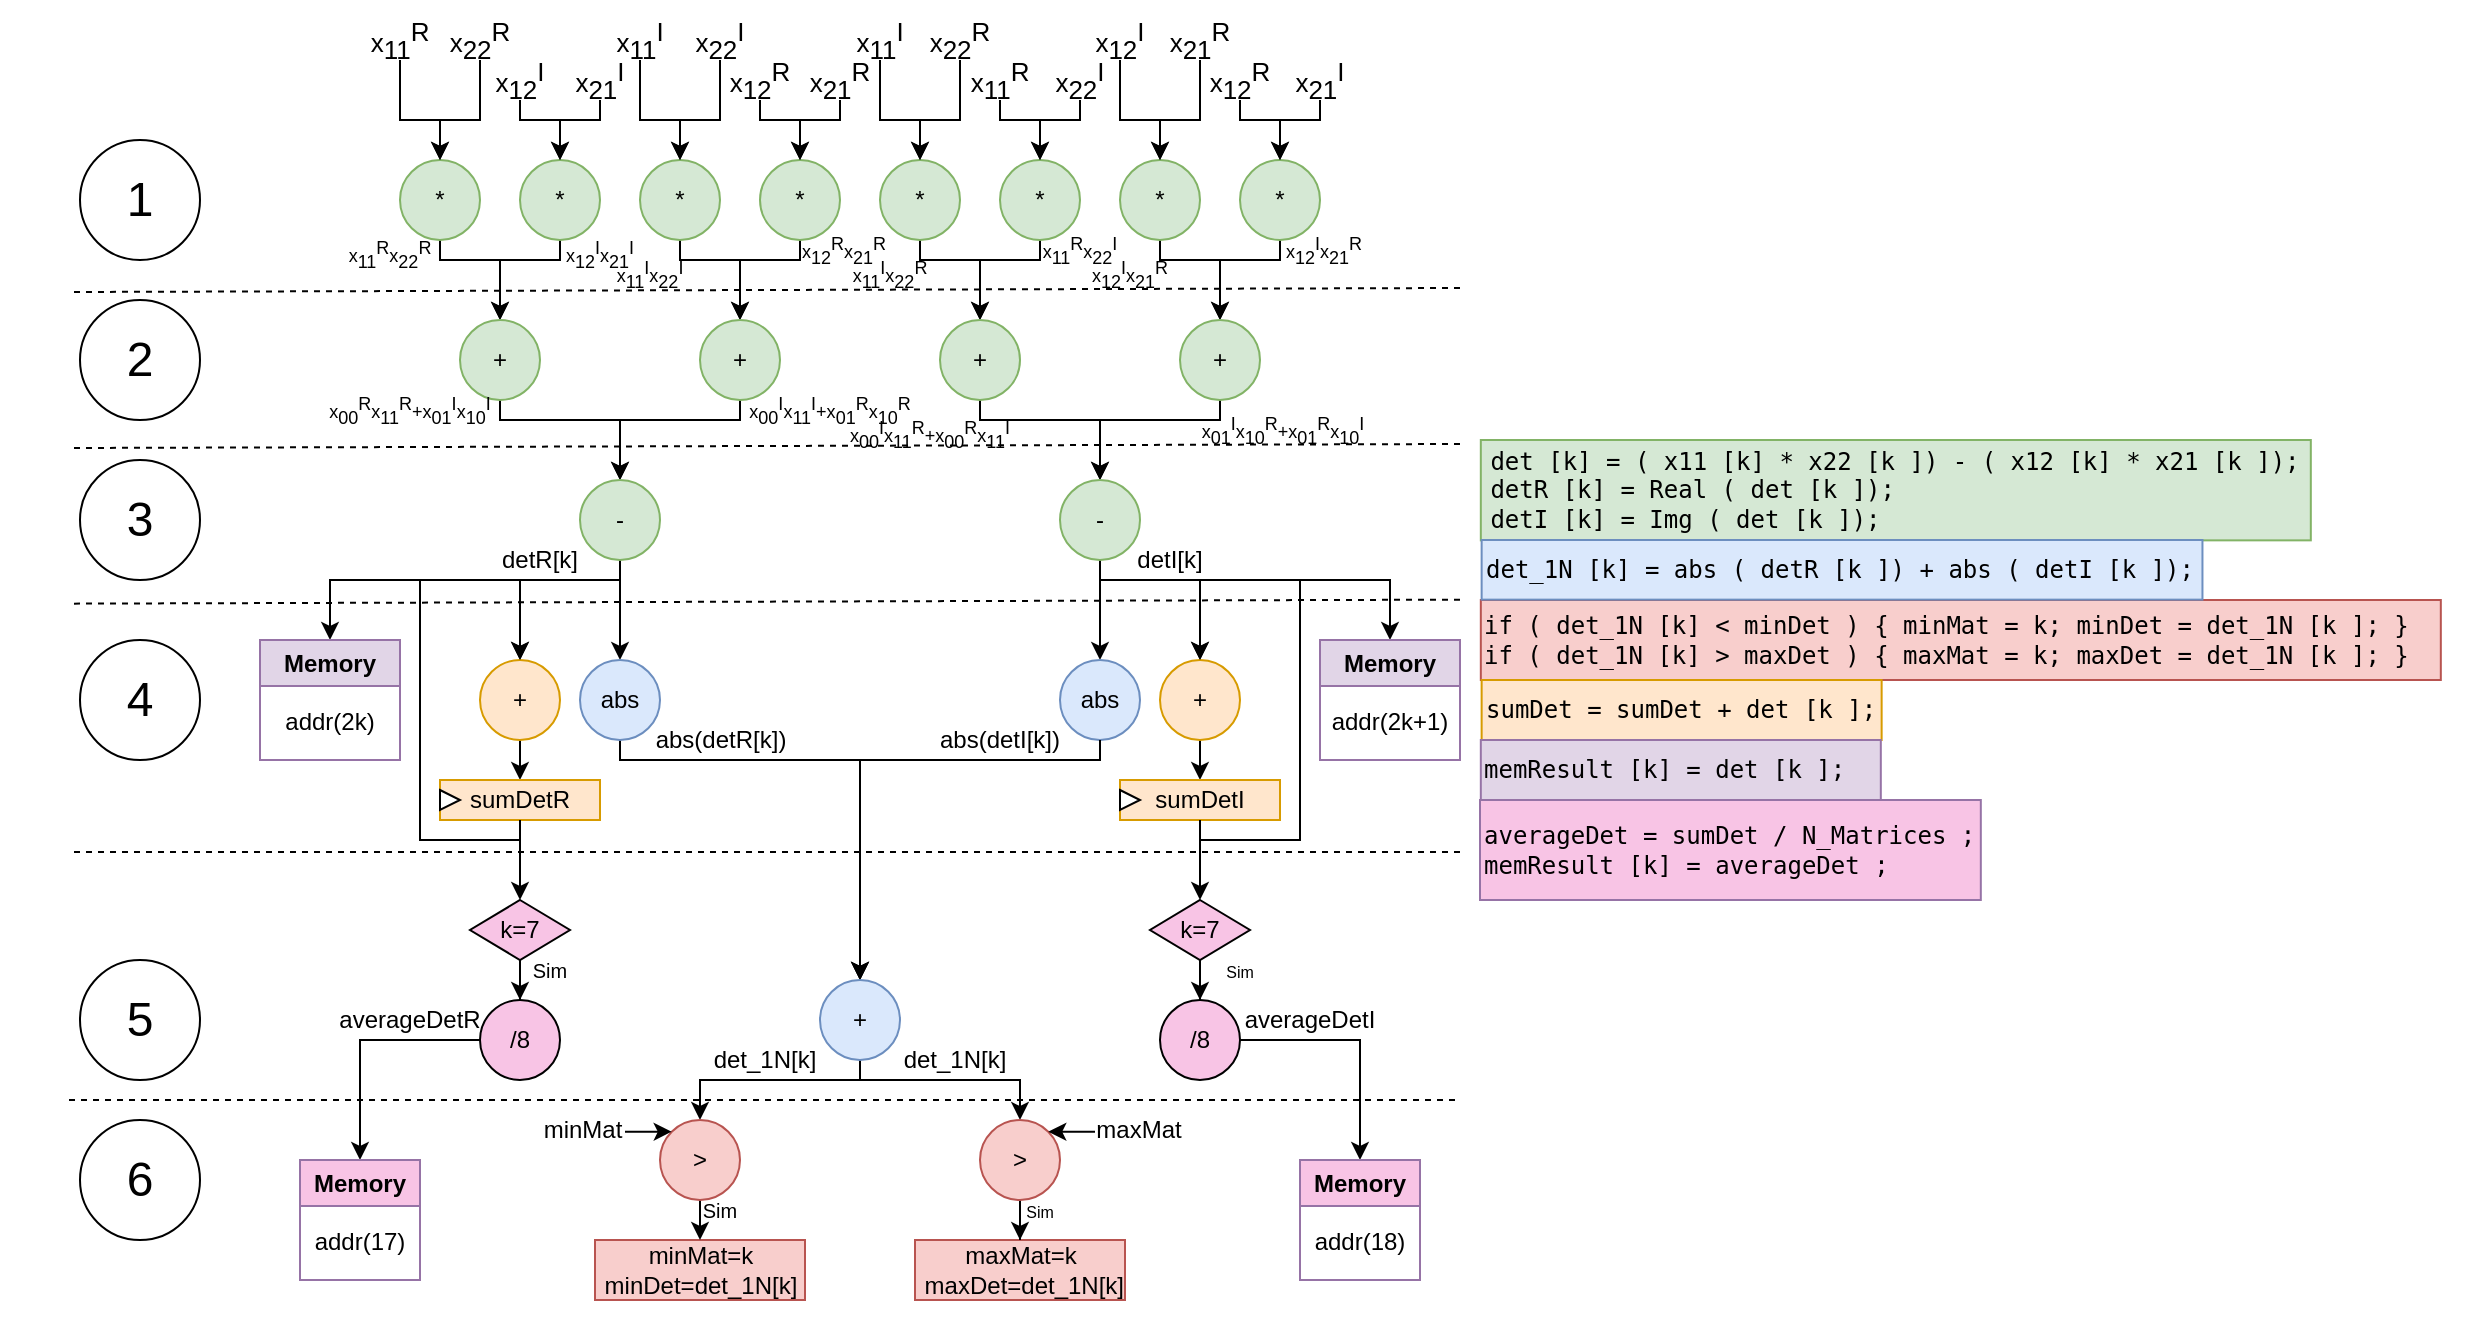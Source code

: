 <mxfile version="24.8.3">
  <diagram name="Page-1" id="7IZlaRfim9HSo66foFJ8">
    <mxGraphModel dx="1444" dy="938" grid="1" gridSize="10" guides="1" tooltips="1" connect="1" arrows="1" fold="1" page="1" pageScale="1" pageWidth="850" pageHeight="1100" math="0" shadow="0">
      <root>
        <mxCell id="0" />
        <mxCell id="1" parent="0" />
        <mxCell id="JW4oE-1Apvb3TJ9VZaja-40" value="" style="rounded=0;whiteSpace=wrap;html=1;strokeColor=none;" vertex="1" parent="1">
          <mxGeometry x="40" y="280" width="1240" height="670" as="geometry" />
        </mxCell>
        <mxCell id="OnwZRqGxgUayh9ZLNMnh-43" style="edgeStyle=orthogonalEdgeStyle;rounded=0;orthogonalLoop=1;jettySize=auto;html=1;entryX=0.5;entryY=0;entryDx=0;entryDy=0;" parent="1" source="OnwZRqGxgUayh9ZLNMnh-23" target="OnwZRqGxgUayh9ZLNMnh-31" edge="1">
          <mxGeometry relative="1" as="geometry">
            <Array as="points">
              <mxPoint x="260" y="410" />
              <mxPoint x="290" y="410" />
            </Array>
          </mxGeometry>
        </mxCell>
        <mxCell id="OnwZRqGxgUayh9ZLNMnh-23" value="*" style="ellipse;whiteSpace=wrap;html=1;aspect=fixed;fillColor=#d5e8d4;strokeColor=#82b366;" parent="1" vertex="1">
          <mxGeometry x="240" y="360" width="40" height="40" as="geometry" />
        </mxCell>
        <mxCell id="OnwZRqGxgUayh9ZLNMnh-45" style="edgeStyle=orthogonalEdgeStyle;rounded=0;orthogonalLoop=1;jettySize=auto;html=1;entryX=0.5;entryY=0;entryDx=0;entryDy=0;" parent="1" target="OnwZRqGxgUayh9ZLNMnh-32" edge="1">
          <mxGeometry relative="1" as="geometry">
            <mxPoint x="380" y="400" as="sourcePoint" />
            <Array as="points">
              <mxPoint x="380" y="410" />
              <mxPoint x="410" y="410" />
            </Array>
          </mxGeometry>
        </mxCell>
        <mxCell id="OnwZRqGxgUayh9ZLNMnh-48" style="edgeStyle=orthogonalEdgeStyle;rounded=0;orthogonalLoop=1;jettySize=auto;html=1;entryX=0.5;entryY=0;entryDx=0;entryDy=0;" parent="1" target="OnwZRqGxgUayh9ZLNMnh-33" edge="1">
          <mxGeometry relative="1" as="geometry">
            <mxPoint x="500" y="400" as="sourcePoint" />
            <Array as="points">
              <mxPoint x="500" y="410" />
              <mxPoint x="530" y="410" />
            </Array>
          </mxGeometry>
        </mxCell>
        <mxCell id="OnwZRqGxgUayh9ZLNMnh-50" style="edgeStyle=orthogonalEdgeStyle;rounded=0;orthogonalLoop=1;jettySize=auto;html=1;entryX=0.5;entryY=0;entryDx=0;entryDy=0;" parent="1" target="OnwZRqGxgUayh9ZLNMnh-34" edge="1">
          <mxGeometry relative="1" as="geometry">
            <mxPoint x="620" y="400" as="sourcePoint" />
            <Array as="points">
              <mxPoint x="620" y="410" />
              <mxPoint x="650" y="410" />
            </Array>
          </mxGeometry>
        </mxCell>
        <mxCell id="OnwZRqGxgUayh9ZLNMnh-44" style="edgeStyle=orthogonalEdgeStyle;rounded=0;orthogonalLoop=1;jettySize=auto;html=1;entryX=0.5;entryY=0;entryDx=0;entryDy=0;" parent="1" target="OnwZRqGxgUayh9ZLNMnh-31" edge="1">
          <mxGeometry relative="1" as="geometry">
            <mxPoint x="320" y="400" as="sourcePoint" />
            <Array as="points">
              <mxPoint x="320" y="410" />
              <mxPoint x="290" y="410" />
            </Array>
          </mxGeometry>
        </mxCell>
        <mxCell id="OnwZRqGxgUayh9ZLNMnh-47" style="edgeStyle=orthogonalEdgeStyle;rounded=0;orthogonalLoop=1;jettySize=auto;html=1;entryX=0.5;entryY=0;entryDx=0;entryDy=0;" parent="1" target="OnwZRqGxgUayh9ZLNMnh-32" edge="1">
          <mxGeometry relative="1" as="geometry">
            <mxPoint x="440" y="400" as="sourcePoint" />
            <Array as="points">
              <mxPoint x="440" y="410" />
              <mxPoint x="410" y="410" />
            </Array>
          </mxGeometry>
        </mxCell>
        <mxCell id="OnwZRqGxgUayh9ZLNMnh-49" style="edgeStyle=orthogonalEdgeStyle;rounded=0;orthogonalLoop=1;jettySize=auto;html=1;" parent="1" edge="1">
          <mxGeometry relative="1" as="geometry">
            <mxPoint x="530" y="440" as="targetPoint" />
            <mxPoint x="560" y="400" as="sourcePoint" />
            <Array as="points">
              <mxPoint x="560" y="410" />
              <mxPoint x="530" y="410" />
            </Array>
          </mxGeometry>
        </mxCell>
        <mxCell id="OnwZRqGxgUayh9ZLNMnh-51" style="edgeStyle=orthogonalEdgeStyle;rounded=0;orthogonalLoop=1;jettySize=auto;html=1;" parent="1" edge="1">
          <mxGeometry relative="1" as="geometry">
            <mxPoint x="650" y="440" as="targetPoint" />
            <mxPoint x="680" y="400" as="sourcePoint" />
            <Array as="points">
              <mxPoint x="680" y="410" />
              <mxPoint x="650" y="410" />
            </Array>
          </mxGeometry>
        </mxCell>
        <mxCell id="OnwZRqGxgUayh9ZLNMnh-53" style="edgeStyle=orthogonalEdgeStyle;rounded=0;orthogonalLoop=1;jettySize=auto;html=1;entryX=0.5;entryY=0;entryDx=0;entryDy=0;" parent="1" source="OnwZRqGxgUayh9ZLNMnh-31" target="OnwZRqGxgUayh9ZLNMnh-40" edge="1">
          <mxGeometry relative="1" as="geometry">
            <Array as="points">
              <mxPoint x="290" y="490" />
              <mxPoint x="350" y="490" />
            </Array>
          </mxGeometry>
        </mxCell>
        <mxCell id="OnwZRqGxgUayh9ZLNMnh-31" value="+" style="ellipse;whiteSpace=wrap;html=1;aspect=fixed;fillColor=#d5e8d4;strokeColor=#82b366;" parent="1" vertex="1">
          <mxGeometry x="270" y="440" width="40" height="40" as="geometry" />
        </mxCell>
        <mxCell id="OnwZRqGxgUayh9ZLNMnh-54" style="edgeStyle=orthogonalEdgeStyle;rounded=0;orthogonalLoop=1;jettySize=auto;html=1;entryX=0.5;entryY=0;entryDx=0;entryDy=0;" parent="1" source="OnwZRqGxgUayh9ZLNMnh-32" target="OnwZRqGxgUayh9ZLNMnh-40" edge="1">
          <mxGeometry relative="1" as="geometry">
            <Array as="points">
              <mxPoint x="410" y="490" />
              <mxPoint x="350" y="490" />
            </Array>
          </mxGeometry>
        </mxCell>
        <mxCell id="OnwZRqGxgUayh9ZLNMnh-32" value="+" style="ellipse;whiteSpace=wrap;html=1;aspect=fixed;fillColor=#d5e8d4;strokeColor=#82b366;" parent="1" vertex="1">
          <mxGeometry x="390" y="440" width="40" height="40" as="geometry" />
        </mxCell>
        <mxCell id="OnwZRqGxgUayh9ZLNMnh-55" style="edgeStyle=orthogonalEdgeStyle;rounded=0;orthogonalLoop=1;jettySize=auto;html=1;entryX=0.5;entryY=0;entryDx=0;entryDy=0;" parent="1" source="OnwZRqGxgUayh9ZLNMnh-33" target="OnwZRqGxgUayh9ZLNMnh-41" edge="1">
          <mxGeometry relative="1" as="geometry">
            <Array as="points">
              <mxPoint x="530" y="490" />
              <mxPoint x="590" y="490" />
            </Array>
          </mxGeometry>
        </mxCell>
        <mxCell id="OnwZRqGxgUayh9ZLNMnh-33" value="+" style="ellipse;whiteSpace=wrap;html=1;aspect=fixed;fillColor=#d5e8d4;strokeColor=#82b366;" parent="1" vertex="1">
          <mxGeometry x="510" y="440" width="40" height="40" as="geometry" />
        </mxCell>
        <mxCell id="OnwZRqGxgUayh9ZLNMnh-56" style="edgeStyle=orthogonalEdgeStyle;rounded=0;orthogonalLoop=1;jettySize=auto;html=1;" parent="1" source="OnwZRqGxgUayh9ZLNMnh-34" edge="1">
          <mxGeometry relative="1" as="geometry">
            <mxPoint x="590" y="520" as="targetPoint" />
            <Array as="points">
              <mxPoint x="650" y="490" />
              <mxPoint x="590" y="490" />
            </Array>
          </mxGeometry>
        </mxCell>
        <mxCell id="OnwZRqGxgUayh9ZLNMnh-34" value="+" style="ellipse;whiteSpace=wrap;html=1;aspect=fixed;fillColor=#d5e8d4;strokeColor=#82b366;" parent="1" vertex="1">
          <mxGeometry x="630" y="440" width="40" height="40" as="geometry" />
        </mxCell>
        <mxCell id="OnwZRqGxgUayh9ZLNMnh-60" style="edgeStyle=orthogonalEdgeStyle;rounded=0;orthogonalLoop=1;jettySize=auto;html=1;" parent="1" source="OnwZRqGxgUayh9ZLNMnh-40" target="OnwZRqGxgUayh9ZLNMnh-58" edge="1">
          <mxGeometry relative="1" as="geometry" />
        </mxCell>
        <mxCell id="OnwZRqGxgUayh9ZLNMnh-96" style="edgeStyle=orthogonalEdgeStyle;rounded=0;orthogonalLoop=1;jettySize=auto;html=1;exitX=0.5;exitY=1;exitDx=0;exitDy=0;" parent="1" source="OnwZRqGxgUayh9ZLNMnh-40" edge="1">
          <mxGeometry relative="1" as="geometry">
            <mxPoint x="300" y="610" as="targetPoint" />
            <Array as="points">
              <mxPoint x="350" y="570" />
              <mxPoint x="300" y="570" />
              <mxPoint x="300" y="600" />
            </Array>
          </mxGeometry>
        </mxCell>
        <mxCell id="OnwZRqGxgUayh9ZLNMnh-134" style="edgeStyle=orthogonalEdgeStyle;rounded=0;orthogonalLoop=1;jettySize=auto;html=1;entryX=0.5;entryY=0;entryDx=0;entryDy=0;" parent="1" source="OnwZRqGxgUayh9ZLNMnh-40" target="OnwZRqGxgUayh9ZLNMnh-131" edge="1">
          <mxGeometry relative="1" as="geometry">
            <Array as="points">
              <mxPoint x="350" y="570" />
              <mxPoint x="205" y="570" />
            </Array>
          </mxGeometry>
        </mxCell>
        <mxCell id="OnwZRqGxgUayh9ZLNMnh-40" value="-" style="ellipse;whiteSpace=wrap;html=1;aspect=fixed;fillColor=#d5e8d4;strokeColor=#82b366;" parent="1" vertex="1">
          <mxGeometry x="330" y="520" width="40" height="40" as="geometry" />
        </mxCell>
        <mxCell id="OnwZRqGxgUayh9ZLNMnh-61" style="edgeStyle=orthogonalEdgeStyle;rounded=0;orthogonalLoop=1;jettySize=auto;html=1;entryX=0.5;entryY=0;entryDx=0;entryDy=0;" parent="1" source="OnwZRqGxgUayh9ZLNMnh-41" target="OnwZRqGxgUayh9ZLNMnh-59" edge="1">
          <mxGeometry relative="1" as="geometry" />
        </mxCell>
        <mxCell id="OnwZRqGxgUayh9ZLNMnh-97" style="edgeStyle=orthogonalEdgeStyle;rounded=0;orthogonalLoop=1;jettySize=auto;html=1;entryX=0.5;entryY=0;entryDx=0;entryDy=0;" parent="1" source="OnwZRqGxgUayh9ZLNMnh-41" target="OnwZRqGxgUayh9ZLNMnh-95" edge="1">
          <mxGeometry relative="1" as="geometry">
            <Array as="points">
              <mxPoint x="590" y="570" />
              <mxPoint x="640" y="570" />
            </Array>
          </mxGeometry>
        </mxCell>
        <mxCell id="OnwZRqGxgUayh9ZLNMnh-133" style="edgeStyle=orthogonalEdgeStyle;rounded=0;orthogonalLoop=1;jettySize=auto;html=1;entryX=0.5;entryY=0;entryDx=0;entryDy=0;" parent="1" source="OnwZRqGxgUayh9ZLNMnh-41" target="OnwZRqGxgUayh9ZLNMnh-129" edge="1">
          <mxGeometry relative="1" as="geometry">
            <mxPoint x="740" y="600" as="targetPoint" />
            <Array as="points">
              <mxPoint x="590" y="570" />
              <mxPoint x="735" y="570" />
            </Array>
          </mxGeometry>
        </mxCell>
        <mxCell id="OnwZRqGxgUayh9ZLNMnh-41" value="-" style="ellipse;whiteSpace=wrap;html=1;aspect=fixed;fillColor=#d5e8d4;strokeColor=#82b366;" parent="1" vertex="1">
          <mxGeometry x="570" y="520" width="40" height="40" as="geometry" />
        </mxCell>
        <mxCell id="OnwZRqGxgUayh9ZLNMnh-67" style="edgeStyle=orthogonalEdgeStyle;rounded=0;orthogonalLoop=1;jettySize=auto;html=1;entryX=0.5;entryY=0;entryDx=0;entryDy=0;" parent="1" source="OnwZRqGxgUayh9ZLNMnh-58" target="OnwZRqGxgUayh9ZLNMnh-63" edge="1">
          <mxGeometry relative="1" as="geometry">
            <Array as="points">
              <mxPoint x="350" y="660" />
              <mxPoint x="470" y="660" />
            </Array>
          </mxGeometry>
        </mxCell>
        <mxCell id="OnwZRqGxgUayh9ZLNMnh-58" value="abs" style="ellipse;whiteSpace=wrap;html=1;aspect=fixed;fillColor=#dae8fc;strokeColor=#6c8ebf;" parent="1" vertex="1">
          <mxGeometry x="330" y="610" width="40" height="40" as="geometry" />
        </mxCell>
        <mxCell id="OnwZRqGxgUayh9ZLNMnh-68" style="edgeStyle=orthogonalEdgeStyle;rounded=0;orthogonalLoop=1;jettySize=auto;html=1;entryX=0.5;entryY=0;entryDx=0;entryDy=0;" parent="1" source="OnwZRqGxgUayh9ZLNMnh-63" target="OnwZRqGxgUayh9ZLNMnh-63" edge="1">
          <mxGeometry relative="1" as="geometry">
            <mxPoint x="480" y="760" as="targetPoint" />
            <Array as="points">
              <mxPoint x="470" y="760" />
              <mxPoint x="470" y="760" />
            </Array>
          </mxGeometry>
        </mxCell>
        <mxCell id="OnwZRqGxgUayh9ZLNMnh-59" value="abs" style="ellipse;whiteSpace=wrap;html=1;aspect=fixed;fillColor=#dae8fc;strokeColor=#6c8ebf;" parent="1" vertex="1">
          <mxGeometry x="570" y="610" width="40" height="40" as="geometry" />
        </mxCell>
        <mxCell id="OnwZRqGxgUayh9ZLNMnh-70" value="" style="edgeStyle=orthogonalEdgeStyle;rounded=0;orthogonalLoop=1;jettySize=auto;html=1;" parent="1" source="OnwZRqGxgUayh9ZLNMnh-59" target="OnwZRqGxgUayh9ZLNMnh-63" edge="1">
          <mxGeometry relative="1" as="geometry">
            <mxPoint x="470" y="710" as="targetPoint" />
            <mxPoint x="590" y="650" as="sourcePoint" />
            <Array as="points">
              <mxPoint x="590" y="660" />
              <mxPoint x="470" y="660" />
            </Array>
          </mxGeometry>
        </mxCell>
        <mxCell id="OnwZRqGxgUayh9ZLNMnh-72" style="edgeStyle=orthogonalEdgeStyle;rounded=0;orthogonalLoop=1;jettySize=auto;html=1;entryX=0.5;entryY=0;entryDx=0;entryDy=0;" parent="1" source="OnwZRqGxgUayh9ZLNMnh-63" edge="1">
          <mxGeometry relative="1" as="geometry">
            <mxPoint x="390.0" y="840" as="targetPoint" />
            <Array as="points">
              <mxPoint x="470" y="820" />
              <mxPoint x="390" y="820" />
            </Array>
          </mxGeometry>
        </mxCell>
        <mxCell id="OnwZRqGxgUayh9ZLNMnh-75" style="edgeStyle=orthogonalEdgeStyle;rounded=0;orthogonalLoop=1;jettySize=auto;html=1;entryX=0.5;entryY=0;entryDx=0;entryDy=0;" parent="1" source="OnwZRqGxgUayh9ZLNMnh-63" edge="1">
          <mxGeometry relative="1" as="geometry">
            <mxPoint x="550" y="840" as="targetPoint" />
            <Array as="points">
              <mxPoint x="470" y="820" />
              <mxPoint x="550" y="820" />
            </Array>
          </mxGeometry>
        </mxCell>
        <mxCell id="OnwZRqGxgUayh9ZLNMnh-63" value="+" style="ellipse;whiteSpace=wrap;html=1;aspect=fixed;fillColor=#dae8fc;strokeColor=#6c8ebf;" parent="1" vertex="1">
          <mxGeometry x="450" y="770" width="40" height="40" as="geometry" />
        </mxCell>
        <mxCell id="OnwZRqGxgUayh9ZLNMnh-81" value="&lt;div&gt;minMat=k&lt;/div&gt;&lt;div&gt;minDet=det_1N[k]&lt;/div&gt;" style="rounded=0;whiteSpace=wrap;html=1;fillColor=#f8cecc;strokeColor=#b85450;" parent="1" vertex="1">
          <mxGeometry x="337.5" y="900" width="105" height="30" as="geometry" />
        </mxCell>
        <mxCell id="OnwZRqGxgUayh9ZLNMnh-82" value="&lt;div&gt;maxMat=k&lt;/div&gt;&lt;div&gt;&amp;nbsp;maxDet=det_1N[k]&lt;/div&gt;" style="rounded=0;whiteSpace=wrap;html=1;fillColor=#f8cecc;strokeColor=#b85450;" parent="1" vertex="1">
          <mxGeometry x="497.5" y="900" width="105" height="30" as="geometry" />
        </mxCell>
        <mxCell id="OnwZRqGxgUayh9ZLNMnh-90" style="edgeStyle=orthogonalEdgeStyle;rounded=0;orthogonalLoop=1;jettySize=auto;html=1;entryX=0.5;entryY=0;entryDx=0;entryDy=0;" parent="1" target="OnwZRqGxgUayh9ZLNMnh-81" edge="1">
          <mxGeometry relative="1" as="geometry">
            <mxPoint x="390.0" y="880" as="sourcePoint" />
          </mxGeometry>
        </mxCell>
        <mxCell id="OnwZRqGxgUayh9ZLNMnh-92" value="&lt;font style=&quot;font-size: 8px;&quot;&gt;Sim&lt;/font&gt;" style="text;html=1;align=center;verticalAlign=middle;whiteSpace=wrap;rounded=0;" parent="1" vertex="1">
          <mxGeometry x="550" y="880" width="20" height="10" as="geometry" />
        </mxCell>
        <mxCell id="OnwZRqGxgUayh9ZLNMnh-93" value="&lt;font style=&quot;font-size: 10px;&quot;&gt;Sim&lt;/font&gt;" style="text;html=1;align=center;verticalAlign=middle;whiteSpace=wrap;rounded=0;fontSize=10;" parent="1" vertex="1">
          <mxGeometry x="390" y="880" width="20" height="10" as="geometry" />
        </mxCell>
        <mxCell id="OnwZRqGxgUayh9ZLNMnh-102" style="edgeStyle=orthogonalEdgeStyle;rounded=0;orthogonalLoop=1;jettySize=auto;html=1;exitX=0.5;exitY=1;exitDx=0;exitDy=0;entryX=0.5;entryY=0;entryDx=0;entryDy=0;" parent="1" source="OnwZRqGxgUayh9ZLNMnh-94" target="OnwZRqGxgUayh9ZLNMnh-99" edge="1">
          <mxGeometry relative="1" as="geometry" />
        </mxCell>
        <mxCell id="OnwZRqGxgUayh9ZLNMnh-94" value="+" style="ellipse;whiteSpace=wrap;html=1;aspect=fixed;fillColor=#ffe6cc;strokeColor=#d79b00;" parent="1" vertex="1">
          <mxGeometry x="280" y="610" width="40" height="40" as="geometry" />
        </mxCell>
        <mxCell id="OnwZRqGxgUayh9ZLNMnh-103" style="edgeStyle=orthogonalEdgeStyle;rounded=0;orthogonalLoop=1;jettySize=auto;html=1;exitX=0.5;exitY=1;exitDx=0;exitDy=0;entryX=0.5;entryY=0;entryDx=0;entryDy=0;" parent="1" source="OnwZRqGxgUayh9ZLNMnh-95" target="OnwZRqGxgUayh9ZLNMnh-100" edge="1">
          <mxGeometry relative="1" as="geometry">
            <Array as="points">
              <mxPoint x="640" y="660" />
              <mxPoint x="640" y="660" />
            </Array>
          </mxGeometry>
        </mxCell>
        <mxCell id="OnwZRqGxgUayh9ZLNMnh-95" value="+" style="ellipse;whiteSpace=wrap;html=1;aspect=fixed;fillColor=#ffe6cc;strokeColor=#d79b00;" parent="1" vertex="1">
          <mxGeometry x="620" y="610" width="40" height="40" as="geometry" />
        </mxCell>
        <mxCell id="OnwZRqGxgUayh9ZLNMnh-104" style="edgeStyle=orthogonalEdgeStyle;rounded=0;orthogonalLoop=1;jettySize=auto;html=1;entryX=0.5;entryY=0;entryDx=0;entryDy=0;" parent="1" source="OnwZRqGxgUayh9ZLNMnh-99" target="OnwZRqGxgUayh9ZLNMnh-94" edge="1">
          <mxGeometry relative="1" as="geometry">
            <Array as="points">
              <mxPoint x="300" y="700" />
              <mxPoint x="250" y="700" />
              <mxPoint x="250" y="570" />
              <mxPoint x="300" y="570" />
            </Array>
          </mxGeometry>
        </mxCell>
        <mxCell id="OnwZRqGxgUayh9ZLNMnh-109" style="edgeStyle=orthogonalEdgeStyle;rounded=0;orthogonalLoop=1;jettySize=auto;html=1;entryX=0.5;entryY=0;entryDx=0;entryDy=0;" parent="1" source="OnwZRqGxgUayh9ZLNMnh-112" target="OnwZRqGxgUayh9ZLNMnh-108" edge="1">
          <mxGeometry relative="1" as="geometry" />
        </mxCell>
        <mxCell id="OnwZRqGxgUayh9ZLNMnh-99" value="sumDetR" style="rounded=0;whiteSpace=wrap;html=1;fillColor=#ffe6cc;strokeColor=#d79b00;" parent="1" vertex="1">
          <mxGeometry x="260" y="670" width="80" height="20" as="geometry" />
        </mxCell>
        <mxCell id="OnwZRqGxgUayh9ZLNMnh-105" style="edgeStyle=orthogonalEdgeStyle;rounded=0;orthogonalLoop=1;jettySize=auto;html=1;entryX=0.5;entryY=0;entryDx=0;entryDy=0;" parent="1" source="OnwZRqGxgUayh9ZLNMnh-100" target="OnwZRqGxgUayh9ZLNMnh-95" edge="1">
          <mxGeometry relative="1" as="geometry">
            <Array as="points">
              <mxPoint x="640" y="700" />
              <mxPoint x="690" y="700" />
              <mxPoint x="690" y="570" />
              <mxPoint x="640" y="570" />
            </Array>
          </mxGeometry>
        </mxCell>
        <mxCell id="OnwZRqGxgUayh9ZLNMnh-111" style="edgeStyle=orthogonalEdgeStyle;rounded=0;orthogonalLoop=1;jettySize=auto;html=1;entryX=0.5;entryY=0;entryDx=0;entryDy=0;" parent="1" source="OnwZRqGxgUayh9ZLNMnh-116" target="OnwZRqGxgUayh9ZLNMnh-110" edge="1">
          <mxGeometry relative="1" as="geometry" />
        </mxCell>
        <mxCell id="OnwZRqGxgUayh9ZLNMnh-100" value="sumDetI" style="rounded=0;whiteSpace=wrap;html=1;fillColor=#ffe6cc;strokeColor=#d79b00;" parent="1" vertex="1">
          <mxGeometry x="600" y="670" width="80" height="20" as="geometry" />
        </mxCell>
        <mxCell id="OnwZRqGxgUayh9ZLNMnh-106" value="" style="triangle;whiteSpace=wrap;html=1;" parent="1" vertex="1">
          <mxGeometry x="260" y="675" width="10" height="10" as="geometry" />
        </mxCell>
        <mxCell id="OnwZRqGxgUayh9ZLNMnh-107" value="" style="triangle;whiteSpace=wrap;html=1;" parent="1" vertex="1">
          <mxGeometry x="600" y="675" width="10" height="10" as="geometry" />
        </mxCell>
        <mxCell id="OnwZRqGxgUayh9ZLNMnh-211" style="edgeStyle=orthogonalEdgeStyle;rounded=0;orthogonalLoop=1;jettySize=auto;html=1;entryX=0.5;entryY=0;entryDx=0;entryDy=0;" parent="1" source="OnwZRqGxgUayh9ZLNMnh-108" target="OnwZRqGxgUayh9ZLNMnh-207" edge="1">
          <mxGeometry relative="1" as="geometry" />
        </mxCell>
        <mxCell id="OnwZRqGxgUayh9ZLNMnh-108" value="/8" style="ellipse;whiteSpace=wrap;html=1;aspect=fixed;fillColor=#F8C4E5;" parent="1" vertex="1">
          <mxGeometry x="280" y="780" width="40" height="40" as="geometry" />
        </mxCell>
        <mxCell id="OnwZRqGxgUayh9ZLNMnh-213" style="edgeStyle=orthogonalEdgeStyle;rounded=0;orthogonalLoop=1;jettySize=auto;html=1;entryX=0.5;entryY=0;entryDx=0;entryDy=0;" parent="1" source="OnwZRqGxgUayh9ZLNMnh-110" target="OnwZRqGxgUayh9ZLNMnh-209" edge="1">
          <mxGeometry relative="1" as="geometry" />
        </mxCell>
        <mxCell id="OnwZRqGxgUayh9ZLNMnh-110" value="/8" style="ellipse;whiteSpace=wrap;html=1;aspect=fixed;fillColor=#F8C4E5;" parent="1" vertex="1">
          <mxGeometry x="620" y="780" width="40" height="40" as="geometry" />
        </mxCell>
        <mxCell id="OnwZRqGxgUayh9ZLNMnh-114" value="" style="edgeStyle=orthogonalEdgeStyle;rounded=0;orthogonalLoop=1;jettySize=auto;html=1;entryX=0.5;entryY=0;entryDx=0;entryDy=0;" parent="1" source="OnwZRqGxgUayh9ZLNMnh-99" target="OnwZRqGxgUayh9ZLNMnh-112" edge="1">
          <mxGeometry relative="1" as="geometry">
            <mxPoint x="270" y="690" as="sourcePoint" />
            <mxPoint x="270" y="770" as="targetPoint" />
          </mxGeometry>
        </mxCell>
        <mxCell id="OnwZRqGxgUayh9ZLNMnh-112" value="k=7" style="rhombus;whiteSpace=wrap;html=1;fillColor=#F8C4E5;" parent="1" vertex="1">
          <mxGeometry x="275" y="730" width="50" height="30" as="geometry" />
        </mxCell>
        <mxCell id="OnwZRqGxgUayh9ZLNMnh-117" value="" style="edgeStyle=orthogonalEdgeStyle;rounded=0;orthogonalLoop=1;jettySize=auto;html=1;entryX=0.5;entryY=0;entryDx=0;entryDy=0;" parent="1" source="OnwZRqGxgUayh9ZLNMnh-100" target="OnwZRqGxgUayh9ZLNMnh-116" edge="1">
          <mxGeometry relative="1" as="geometry">
            <mxPoint x="670" y="690" as="sourcePoint" />
            <mxPoint x="670" y="770" as="targetPoint" />
          </mxGeometry>
        </mxCell>
        <mxCell id="OnwZRqGxgUayh9ZLNMnh-116" value="k=7" style="rhombus;whiteSpace=wrap;html=1;fillColor=#F8C4E5;" parent="1" vertex="1">
          <mxGeometry x="615" y="730" width="50" height="30" as="geometry" />
        </mxCell>
        <mxCell id="OnwZRqGxgUayh9ZLNMnh-119" value="&lt;font style=&quot;font-size: 10px;&quot;&gt;Sim&lt;/font&gt;" style="text;html=1;align=center;verticalAlign=middle;whiteSpace=wrap;rounded=0;fontSize=10;" parent="1" vertex="1">
          <mxGeometry x="305" y="760" width="20" height="10" as="geometry" />
        </mxCell>
        <mxCell id="OnwZRqGxgUayh9ZLNMnh-120" value="&lt;font style=&quot;font-size: 8px;&quot;&gt;Sim&lt;/font&gt;" style="text;html=1;align=center;verticalAlign=middle;whiteSpace=wrap;rounded=0;" parent="1" vertex="1">
          <mxGeometry x="650" y="760" width="20" height="10" as="geometry" />
        </mxCell>
        <mxCell id="OnwZRqGxgUayh9ZLNMnh-121" value="&lt;div align=&quot;left&quot;&gt;&lt;pre&gt;det [k] = ( x11 [k] * x22 [k ]) - ( x12 [k] * x21 [k ]);&lt;br&gt;detR [k] = Real ( det [k ]);&lt;br&gt;detI [k] = Img ( det [k ]);&lt;/pre&gt;&lt;/div&gt;" style="whiteSpace=wrap;html=1;align=center;fillColor=#d5e8d4;strokeColor=#82b366;" parent="1" vertex="1">
          <mxGeometry x="780.41" y="500" width="415" height="50.18" as="geometry" />
        </mxCell>
        <mxCell id="OnwZRqGxgUayh9ZLNMnh-122" value="&lt;pre&gt;if ( det_1N [k] &amp;lt; minDet ) { minMat = k; minDet = det_1N [k ]; }&lt;br&gt;if ( det_1N [k] &amp;gt; maxDet ) { maxMat = k; maxDet = det_1N [k ]; }&lt;/pre&gt;" style="whiteSpace=wrap;html=1;align=left;fillColor=#f8cecc;strokeColor=#b85450;" parent="1" vertex="1">
          <mxGeometry x="780.41" y="580" width="480" height="40" as="geometry" />
        </mxCell>
        <mxCell id="OnwZRqGxgUayh9ZLNMnh-123" value="&lt;pre&gt;sumDet = sumDet + det [k ];&lt;/pre&gt;" style="whiteSpace=wrap;html=1;align=left;fillColor=#ffe6cc;strokeColor=#d79b00;" parent="1" vertex="1">
          <mxGeometry x="780.82" y="620" width="200" height="30" as="geometry" />
        </mxCell>
        <mxCell id="OnwZRqGxgUayh9ZLNMnh-124" value="&lt;pre&gt;memResult [k] = det [k ];&lt;/pre&gt;" style="whiteSpace=wrap;html=1;align=left;fillColor=#e1d5e7;strokeColor=#9673a6;" parent="1" vertex="1">
          <mxGeometry x="780.41" y="650" width="200" height="30" as="geometry" />
        </mxCell>
        <mxCell id="OnwZRqGxgUayh9ZLNMnh-126" value="&lt;pre&gt;averageDet = sumDet / N_Matrices ;&lt;br&gt;memResult [k] = averageDet ;&lt;/pre&gt;" style="whiteSpace=wrap;html=1;align=left;fillColor=#F8C4E5;strokeColor=#9673a6;" parent="1" vertex="1">
          <mxGeometry x="780" y="680" width="250.41" height="50" as="geometry" />
        </mxCell>
        <mxCell id="OnwZRqGxgUayh9ZLNMnh-127" value="&lt;pre&gt;det_1N [k] = abs ( detR [k ]) + abs ( detI [k ]);&lt;/pre&gt;" style="whiteSpace=wrap;html=1;align=left;fillColor=#dae8fc;strokeColor=#6c8ebf;" parent="1" vertex="1">
          <mxGeometry x="780.82" y="550" width="360.41" height="29.82" as="geometry" />
        </mxCell>
        <mxCell id="OnwZRqGxgUayh9ZLNMnh-129" value="Memory" style="swimlane;whiteSpace=wrap;html=1;fillColor=#e1d5e7;strokeColor=#9673a6;" parent="1" vertex="1">
          <mxGeometry x="700" y="600" width="70" height="60" as="geometry" />
        </mxCell>
        <mxCell id="OnwZRqGxgUayh9ZLNMnh-130" value="addr(2k+1)" style="text;html=1;align=center;verticalAlign=middle;whiteSpace=wrap;rounded=0;" parent="OnwZRqGxgUayh9ZLNMnh-129" vertex="1">
          <mxGeometry y="30.72" width="70" height="20" as="geometry" />
        </mxCell>
        <mxCell id="OnwZRqGxgUayh9ZLNMnh-131" value="Memory" style="swimlane;whiteSpace=wrap;html=1;fillColor=#e1d5e7;strokeColor=#9673a6;" parent="1" vertex="1">
          <mxGeometry x="170" y="600" width="70" height="60" as="geometry" />
        </mxCell>
        <mxCell id="OnwZRqGxgUayh9ZLNMnh-132" value="addr(2k)" style="text;html=1;align=center;verticalAlign=middle;whiteSpace=wrap;rounded=0;" parent="OnwZRqGxgUayh9ZLNMnh-131" vertex="1">
          <mxGeometry y="30.72" width="70" height="20" as="geometry" />
        </mxCell>
        <mxCell id="OnwZRqGxgUayh9ZLNMnh-150" style="edgeStyle=orthogonalEdgeStyle;rounded=0;orthogonalLoop=1;jettySize=auto;html=1;entryX=0.5;entryY=0;entryDx=0;entryDy=0;" parent="1" source="OnwZRqGxgUayh9ZLNMnh-136" target="OnwZRqGxgUayh9ZLNMnh-23" edge="1">
          <mxGeometry relative="1" as="geometry">
            <Array as="points">
              <mxPoint x="240" y="340" />
              <mxPoint x="260" y="340" />
            </Array>
          </mxGeometry>
        </mxCell>
        <mxCell id="OnwZRqGxgUayh9ZLNMnh-136" value="&lt;font style=&quot;font-size: 13px;&quot;&gt;x&lt;sub style=&quot;font-size: 13px;&quot;&gt;11&lt;/sub&gt;&lt;sup style=&quot;font-size: 13px;&quot;&gt;R&lt;/sup&gt;&lt;/font&gt;" style="text;html=1;align=center;verticalAlign=middle;whiteSpace=wrap;rounded=0;fontSize=13;" parent="1" vertex="1">
          <mxGeometry x="230" y="290" width="20" height="20" as="geometry" />
        </mxCell>
        <mxCell id="OnwZRqGxgUayh9ZLNMnh-151" style="edgeStyle=orthogonalEdgeStyle;rounded=0;orthogonalLoop=1;jettySize=auto;html=1;entryX=0.5;entryY=0;entryDx=0;entryDy=0;" parent="1" source="OnwZRqGxgUayh9ZLNMnh-138" target="OnwZRqGxgUayh9ZLNMnh-23" edge="1">
          <mxGeometry relative="1" as="geometry">
            <Array as="points">
              <mxPoint x="280" y="340" />
              <mxPoint x="260" y="340" />
            </Array>
          </mxGeometry>
        </mxCell>
        <mxCell id="OnwZRqGxgUayh9ZLNMnh-138" value="&lt;font style=&quot;font-size: 13px;&quot;&gt;x&lt;sub style=&quot;font-size: 13px;&quot;&gt;22&lt;/sub&gt;&lt;sup style=&quot;font-size: 13px;&quot;&gt;R&lt;/sup&gt;&lt;/font&gt;" style="text;html=1;align=center;verticalAlign=middle;whiteSpace=wrap;rounded=0;fontSize=13;" parent="1" vertex="1">
          <mxGeometry x="270" y="290" width="20" height="20" as="geometry" />
        </mxCell>
        <mxCell id="OnwZRqGxgUayh9ZLNMnh-153" value="*" style="ellipse;whiteSpace=wrap;html=1;aspect=fixed;fillColor=#d5e8d4;strokeColor=#82b366;" parent="1" vertex="1">
          <mxGeometry x="300" y="360" width="40" height="40" as="geometry" />
        </mxCell>
        <mxCell id="OnwZRqGxgUayh9ZLNMnh-154" style="edgeStyle=orthogonalEdgeStyle;rounded=0;orthogonalLoop=1;jettySize=auto;html=1;entryX=0.5;entryY=0;entryDx=0;entryDy=0;" parent="1" source="OnwZRqGxgUayh9ZLNMnh-155" target="OnwZRqGxgUayh9ZLNMnh-153" edge="1">
          <mxGeometry relative="1" as="geometry">
            <Array as="points">
              <mxPoint x="300" y="340" />
              <mxPoint x="320" y="340" />
            </Array>
          </mxGeometry>
        </mxCell>
        <mxCell id="OnwZRqGxgUayh9ZLNMnh-155" value="&lt;font style=&quot;font-size: 13px;&quot;&gt;x&lt;sub style=&quot;font-size: 13px;&quot;&gt;12&lt;/sub&gt;&lt;sup style=&quot;font-size: 13px;&quot;&gt;I&lt;/sup&gt;&lt;/font&gt;" style="text;html=1;align=center;verticalAlign=middle;whiteSpace=wrap;rounded=0;fontSize=13;" parent="1" vertex="1">
          <mxGeometry x="290" y="310" width="20" height="20" as="geometry" />
        </mxCell>
        <mxCell id="OnwZRqGxgUayh9ZLNMnh-156" style="edgeStyle=orthogonalEdgeStyle;rounded=0;orthogonalLoop=1;jettySize=auto;html=1;entryX=0.5;entryY=0;entryDx=0;entryDy=0;" parent="1" source="OnwZRqGxgUayh9ZLNMnh-157" target="OnwZRqGxgUayh9ZLNMnh-153" edge="1">
          <mxGeometry relative="1" as="geometry">
            <Array as="points">
              <mxPoint x="340" y="340" />
              <mxPoint x="320" y="340" />
            </Array>
          </mxGeometry>
        </mxCell>
        <mxCell id="OnwZRqGxgUayh9ZLNMnh-157" value="&lt;font style=&quot;font-size: 13px;&quot;&gt;x&lt;sub style=&quot;font-size: 13px;&quot;&gt;21&lt;/sub&gt;&lt;sup style=&quot;font-size: 13px;&quot;&gt;I&lt;/sup&gt;&lt;/font&gt;" style="text;html=1;align=center;verticalAlign=middle;whiteSpace=wrap;rounded=0;fontSize=13;" parent="1" vertex="1">
          <mxGeometry x="330" y="310" width="20" height="20" as="geometry" />
        </mxCell>
        <mxCell id="OnwZRqGxgUayh9ZLNMnh-158" value="*" style="ellipse;whiteSpace=wrap;html=1;aspect=fixed;fillColor=#d5e8d4;strokeColor=#82b366;" parent="1" vertex="1">
          <mxGeometry x="360" y="360" width="40" height="40" as="geometry" />
        </mxCell>
        <mxCell id="OnwZRqGxgUayh9ZLNMnh-159" style="edgeStyle=orthogonalEdgeStyle;rounded=0;orthogonalLoop=1;jettySize=auto;html=1;entryX=0.5;entryY=0;entryDx=0;entryDy=0;" parent="1" source="OnwZRqGxgUayh9ZLNMnh-160" target="OnwZRqGxgUayh9ZLNMnh-158" edge="1">
          <mxGeometry relative="1" as="geometry">
            <Array as="points">
              <mxPoint x="360" y="340" />
              <mxPoint x="380" y="340" />
            </Array>
          </mxGeometry>
        </mxCell>
        <mxCell id="OnwZRqGxgUayh9ZLNMnh-160" value="&lt;font style=&quot;font-size: 13px;&quot;&gt;x&lt;sub style=&quot;font-size: 13px;&quot;&gt;11&lt;/sub&gt;&lt;sup style=&quot;font-size: 13px;&quot;&gt;I&lt;/sup&gt;&lt;/font&gt;" style="text;html=1;align=center;verticalAlign=middle;whiteSpace=wrap;rounded=0;fontSize=13;" parent="1" vertex="1">
          <mxGeometry x="350" y="290" width="20" height="20" as="geometry" />
        </mxCell>
        <mxCell id="OnwZRqGxgUayh9ZLNMnh-161" style="edgeStyle=orthogonalEdgeStyle;rounded=0;orthogonalLoop=1;jettySize=auto;html=1;entryX=0.5;entryY=0;entryDx=0;entryDy=0;" parent="1" source="OnwZRqGxgUayh9ZLNMnh-162" target="OnwZRqGxgUayh9ZLNMnh-158" edge="1">
          <mxGeometry relative="1" as="geometry">
            <Array as="points">
              <mxPoint x="400" y="340" />
              <mxPoint x="380" y="340" />
            </Array>
          </mxGeometry>
        </mxCell>
        <mxCell id="OnwZRqGxgUayh9ZLNMnh-162" value="&lt;font style=&quot;font-size: 13px;&quot;&gt;x&lt;sub style=&quot;font-size: 13px;&quot;&gt;22&lt;/sub&gt;&lt;sup style=&quot;font-size: 13px;&quot;&gt;I&lt;/sup&gt;&lt;/font&gt;" style="text;html=1;align=center;verticalAlign=middle;whiteSpace=wrap;rounded=0;fontSize=13;" parent="1" vertex="1">
          <mxGeometry x="390" y="290" width="20" height="20" as="geometry" />
        </mxCell>
        <mxCell id="OnwZRqGxgUayh9ZLNMnh-163" value="*" style="ellipse;whiteSpace=wrap;html=1;aspect=fixed;fillColor=#d5e8d4;strokeColor=#82b366;" parent="1" vertex="1">
          <mxGeometry x="420" y="360" width="40" height="40" as="geometry" />
        </mxCell>
        <mxCell id="OnwZRqGxgUayh9ZLNMnh-164" style="edgeStyle=orthogonalEdgeStyle;rounded=0;orthogonalLoop=1;jettySize=auto;html=1;entryX=0.5;entryY=0;entryDx=0;entryDy=0;" parent="1" source="OnwZRqGxgUayh9ZLNMnh-165" target="OnwZRqGxgUayh9ZLNMnh-163" edge="1">
          <mxGeometry relative="1" as="geometry">
            <Array as="points">
              <mxPoint x="420" y="340" />
              <mxPoint x="440" y="340" />
            </Array>
          </mxGeometry>
        </mxCell>
        <mxCell id="OnwZRqGxgUayh9ZLNMnh-165" value="&lt;font style=&quot;font-size: 13px;&quot;&gt;x&lt;sub style=&quot;font-size: 13px;&quot;&gt;12&lt;/sub&gt;&lt;sup style=&quot;font-size: 13px;&quot;&gt;R&lt;/sup&gt;&lt;/font&gt;" style="text;html=1;align=center;verticalAlign=middle;whiteSpace=wrap;rounded=0;fontSize=13;" parent="1" vertex="1">
          <mxGeometry x="410" y="310" width="20" height="20" as="geometry" />
        </mxCell>
        <mxCell id="OnwZRqGxgUayh9ZLNMnh-166" style="edgeStyle=orthogonalEdgeStyle;rounded=0;orthogonalLoop=1;jettySize=auto;html=1;entryX=0.5;entryY=0;entryDx=0;entryDy=0;" parent="1" source="OnwZRqGxgUayh9ZLNMnh-167" target="OnwZRqGxgUayh9ZLNMnh-163" edge="1">
          <mxGeometry relative="1" as="geometry">
            <Array as="points">
              <mxPoint x="460" y="340" />
              <mxPoint x="440" y="340" />
            </Array>
          </mxGeometry>
        </mxCell>
        <mxCell id="OnwZRqGxgUayh9ZLNMnh-167" value="&lt;font style=&quot;font-size: 13px;&quot;&gt;x&lt;sub style=&quot;font-size: 13px;&quot;&gt;21&lt;/sub&gt;&lt;sup style=&quot;font-size: 13px;&quot;&gt;R&lt;/sup&gt;&lt;/font&gt;" style="text;html=1;align=center;verticalAlign=middle;whiteSpace=wrap;rounded=0;fontSize=13;" parent="1" vertex="1">
          <mxGeometry x="450" y="310" width="20" height="20" as="geometry" />
        </mxCell>
        <mxCell id="OnwZRqGxgUayh9ZLNMnh-168" value="*" style="ellipse;whiteSpace=wrap;html=1;aspect=fixed;fillColor=#d5e8d4;strokeColor=#82b366;" parent="1" vertex="1">
          <mxGeometry x="480" y="360" width="40" height="40" as="geometry" />
        </mxCell>
        <mxCell id="OnwZRqGxgUayh9ZLNMnh-169" style="edgeStyle=orthogonalEdgeStyle;rounded=0;orthogonalLoop=1;jettySize=auto;html=1;entryX=0.5;entryY=0;entryDx=0;entryDy=0;" parent="1" source="OnwZRqGxgUayh9ZLNMnh-170" target="OnwZRqGxgUayh9ZLNMnh-168" edge="1">
          <mxGeometry relative="1" as="geometry">
            <Array as="points">
              <mxPoint x="480" y="340" />
              <mxPoint x="500" y="340" />
            </Array>
          </mxGeometry>
        </mxCell>
        <mxCell id="OnwZRqGxgUayh9ZLNMnh-170" value="&lt;font style=&quot;font-size: 13px;&quot;&gt;x&lt;sub style=&quot;font-size: 13px;&quot;&gt;11&lt;/sub&gt;&lt;sup style=&quot;font-size: 13px;&quot;&gt;I&lt;/sup&gt;&lt;/font&gt;" style="text;html=1;align=center;verticalAlign=middle;whiteSpace=wrap;rounded=0;fontSize=13;" parent="1" vertex="1">
          <mxGeometry x="470" y="290" width="20" height="20" as="geometry" />
        </mxCell>
        <mxCell id="OnwZRqGxgUayh9ZLNMnh-171" style="edgeStyle=orthogonalEdgeStyle;rounded=0;orthogonalLoop=1;jettySize=auto;html=1;entryX=0.5;entryY=0;entryDx=0;entryDy=0;" parent="1" source="OnwZRqGxgUayh9ZLNMnh-172" target="OnwZRqGxgUayh9ZLNMnh-168" edge="1">
          <mxGeometry relative="1" as="geometry">
            <Array as="points">
              <mxPoint x="520" y="340" />
              <mxPoint x="500" y="340" />
            </Array>
          </mxGeometry>
        </mxCell>
        <mxCell id="OnwZRqGxgUayh9ZLNMnh-172" value="&lt;font style=&quot;font-size: 13px;&quot;&gt;x&lt;sub style=&quot;font-size: 13px;&quot;&gt;22&lt;/sub&gt;&lt;sup style=&quot;font-size: 13px;&quot;&gt;R&lt;/sup&gt;&lt;/font&gt;" style="text;html=1;align=center;verticalAlign=middle;whiteSpace=wrap;rounded=0;fontSize=13;" parent="1" vertex="1">
          <mxGeometry x="510" y="290" width="20" height="20" as="geometry" />
        </mxCell>
        <mxCell id="OnwZRqGxgUayh9ZLNMnh-173" value="*" style="ellipse;whiteSpace=wrap;html=1;aspect=fixed;fillColor=#d5e8d4;strokeColor=#82b366;" parent="1" vertex="1">
          <mxGeometry x="660" y="360" width="40" height="40" as="geometry" />
        </mxCell>
        <mxCell id="OnwZRqGxgUayh9ZLNMnh-174" style="edgeStyle=orthogonalEdgeStyle;rounded=0;orthogonalLoop=1;jettySize=auto;html=1;entryX=0.5;entryY=0;entryDx=0;entryDy=0;" parent="1" source="OnwZRqGxgUayh9ZLNMnh-175" target="OnwZRqGxgUayh9ZLNMnh-173" edge="1">
          <mxGeometry relative="1" as="geometry">
            <Array as="points">
              <mxPoint x="660" y="340" />
              <mxPoint x="680" y="340" />
            </Array>
          </mxGeometry>
        </mxCell>
        <mxCell id="OnwZRqGxgUayh9ZLNMnh-175" value="&lt;font style=&quot;font-size: 13px;&quot;&gt;x&lt;sub style=&quot;font-size: 13px;&quot;&gt;12&lt;/sub&gt;&lt;sup style=&quot;font-size: 13px;&quot;&gt;R&lt;/sup&gt;&lt;/font&gt;" style="text;html=1;align=center;verticalAlign=middle;whiteSpace=wrap;rounded=0;fontSize=13;" parent="1" vertex="1">
          <mxGeometry x="650" y="310" width="20" height="20" as="geometry" />
        </mxCell>
        <mxCell id="OnwZRqGxgUayh9ZLNMnh-176" style="edgeStyle=orthogonalEdgeStyle;rounded=0;orthogonalLoop=1;jettySize=auto;html=1;entryX=0.5;entryY=0;entryDx=0;entryDy=0;" parent="1" source="OnwZRqGxgUayh9ZLNMnh-177" target="OnwZRqGxgUayh9ZLNMnh-173" edge="1">
          <mxGeometry relative="1" as="geometry">
            <Array as="points">
              <mxPoint x="700" y="340" />
              <mxPoint x="680" y="340" />
            </Array>
          </mxGeometry>
        </mxCell>
        <mxCell id="OnwZRqGxgUayh9ZLNMnh-177" value="&lt;font style=&quot;font-size: 13px;&quot;&gt;x&lt;sub style=&quot;font-size: 13px;&quot;&gt;21&lt;/sub&gt;&lt;sup style=&quot;font-size: 13px;&quot;&gt;I&lt;/sup&gt;&lt;/font&gt;" style="text;html=1;align=center;verticalAlign=middle;whiteSpace=wrap;rounded=0;fontSize=13;" parent="1" vertex="1">
          <mxGeometry x="690" y="310" width="20" height="20" as="geometry" />
        </mxCell>
        <mxCell id="OnwZRqGxgUayh9ZLNMnh-178" value="*" style="ellipse;whiteSpace=wrap;html=1;aspect=fixed;fillColor=#d5e8d4;strokeColor=#82b366;" parent="1" vertex="1">
          <mxGeometry x="540" y="360" width="40" height="40" as="geometry" />
        </mxCell>
        <mxCell id="OnwZRqGxgUayh9ZLNMnh-179" style="edgeStyle=orthogonalEdgeStyle;rounded=0;orthogonalLoop=1;jettySize=auto;html=1;entryX=0.5;entryY=0;entryDx=0;entryDy=0;" parent="1" source="OnwZRqGxgUayh9ZLNMnh-180" target="OnwZRqGxgUayh9ZLNMnh-178" edge="1">
          <mxGeometry relative="1" as="geometry">
            <Array as="points">
              <mxPoint x="540" y="340" />
              <mxPoint x="560" y="340" />
            </Array>
          </mxGeometry>
        </mxCell>
        <mxCell id="OnwZRqGxgUayh9ZLNMnh-180" value="&lt;font style=&quot;font-size: 13px;&quot;&gt;x&lt;sub style=&quot;font-size: 13px;&quot;&gt;11&lt;/sub&gt;&lt;sup style=&quot;font-size: 13px;&quot;&gt;R&lt;/sup&gt;&lt;/font&gt;" style="text;html=1;align=center;verticalAlign=middle;whiteSpace=wrap;rounded=0;fontSize=13;" parent="1" vertex="1">
          <mxGeometry x="530" y="310" width="20" height="20" as="geometry" />
        </mxCell>
        <mxCell id="OnwZRqGxgUayh9ZLNMnh-181" style="edgeStyle=orthogonalEdgeStyle;rounded=0;orthogonalLoop=1;jettySize=auto;html=1;entryX=0.5;entryY=0;entryDx=0;entryDy=0;" parent="1" source="OnwZRqGxgUayh9ZLNMnh-182" target="OnwZRqGxgUayh9ZLNMnh-178" edge="1">
          <mxGeometry relative="1" as="geometry">
            <Array as="points">
              <mxPoint x="580" y="340" />
              <mxPoint x="560" y="340" />
            </Array>
          </mxGeometry>
        </mxCell>
        <mxCell id="OnwZRqGxgUayh9ZLNMnh-182" value="&lt;font style=&quot;font-size: 13px;&quot;&gt;x&lt;sub style=&quot;font-size: 13px;&quot;&gt;22&lt;/sub&gt;&lt;sup style=&quot;font-size: 13px;&quot;&gt;I&lt;/sup&gt;&lt;/font&gt;" style="text;html=1;align=center;verticalAlign=middle;whiteSpace=wrap;rounded=0;fontSize=13;" parent="1" vertex="1">
          <mxGeometry x="570" y="310" width="20" height="20" as="geometry" />
        </mxCell>
        <mxCell id="OnwZRqGxgUayh9ZLNMnh-183" value="*" style="ellipse;whiteSpace=wrap;html=1;aspect=fixed;fillColor=#d5e8d4;strokeColor=#82b366;" parent="1" vertex="1">
          <mxGeometry x="600" y="360" width="40" height="40" as="geometry" />
        </mxCell>
        <mxCell id="OnwZRqGxgUayh9ZLNMnh-184" style="edgeStyle=orthogonalEdgeStyle;rounded=0;orthogonalLoop=1;jettySize=auto;html=1;entryX=0.5;entryY=0;entryDx=0;entryDy=0;" parent="1" source="OnwZRqGxgUayh9ZLNMnh-185" target="OnwZRqGxgUayh9ZLNMnh-183" edge="1">
          <mxGeometry relative="1" as="geometry">
            <Array as="points">
              <mxPoint x="600" y="340" />
              <mxPoint x="620" y="340" />
            </Array>
          </mxGeometry>
        </mxCell>
        <mxCell id="OnwZRqGxgUayh9ZLNMnh-185" value="&lt;font style=&quot;font-size: 13px;&quot;&gt;x&lt;sub style=&quot;font-size: 13px;&quot;&gt;12&lt;/sub&gt;&lt;sup style=&quot;font-size: 13px;&quot;&gt;I&lt;/sup&gt;&lt;/font&gt;" style="text;html=1;align=center;verticalAlign=middle;whiteSpace=wrap;rounded=0;fontSize=13;" parent="1" vertex="1">
          <mxGeometry x="590" y="290" width="20" height="20" as="geometry" />
        </mxCell>
        <mxCell id="OnwZRqGxgUayh9ZLNMnh-186" style="edgeStyle=orthogonalEdgeStyle;rounded=0;orthogonalLoop=1;jettySize=auto;html=1;entryX=0.5;entryY=0;entryDx=0;entryDy=0;" parent="1" source="OnwZRqGxgUayh9ZLNMnh-187" target="OnwZRqGxgUayh9ZLNMnh-183" edge="1">
          <mxGeometry relative="1" as="geometry">
            <Array as="points">
              <mxPoint x="640" y="340" />
              <mxPoint x="620" y="340" />
            </Array>
          </mxGeometry>
        </mxCell>
        <mxCell id="OnwZRqGxgUayh9ZLNMnh-187" value="&lt;font style=&quot;font-size: 13px;&quot;&gt;x&lt;sub style=&quot;font-size: 13px;&quot;&gt;21&lt;/sub&gt;&lt;sup style=&quot;font-size: 13px;&quot;&gt;R&lt;/sup&gt;&lt;/font&gt;" style="text;html=1;align=center;verticalAlign=middle;whiteSpace=wrap;rounded=0;fontSize=13;" parent="1" vertex="1">
          <mxGeometry x="630" y="290" width="20" height="20" as="geometry" />
        </mxCell>
        <mxCell id="OnwZRqGxgUayh9ZLNMnh-189" value="&lt;font style=&quot;font-size: 9px;&quot;&gt;x&lt;sub style=&quot;font-size: 9px;&quot;&gt;11&lt;/sub&gt;&lt;sup style=&quot;font-size: 9px;&quot;&gt;R&lt;/sup&gt;x&lt;sub style=&quot;font-size: 9px;&quot;&gt;22&lt;/sub&gt;&lt;sup style=&quot;font-size: 9px;&quot;&gt;R&lt;/sup&gt;&lt;/font&gt;" style="text;html=1;align=center;verticalAlign=middle;whiteSpace=wrap;rounded=0;fontSize=9;" parent="1" vertex="1">
          <mxGeometry x="220" y="402" width="30" height="10" as="geometry" />
        </mxCell>
        <mxCell id="OnwZRqGxgUayh9ZLNMnh-190" value="&lt;font style=&quot;font-size: 9px;&quot;&gt;x&lt;sub style=&quot;font-size: 9px;&quot;&gt;12&lt;/sub&gt;&lt;sup style=&quot;font-size: 9px;&quot;&gt;R&lt;/sup&gt;x&lt;sub style=&quot;font-size: 9px;&quot;&gt;21&lt;/sub&gt;&lt;sup style=&quot;font-size: 9px;&quot;&gt;R&lt;/sup&gt;&lt;/font&gt;" style="text;html=1;align=center;verticalAlign=middle;whiteSpace=wrap;rounded=0;fontSize=9;" parent="1" vertex="1">
          <mxGeometry x="447" y="400" width="30" height="10" as="geometry" />
        </mxCell>
        <mxCell id="OnwZRqGxgUayh9ZLNMnh-192" value="&lt;font style=&quot;font-size: 9px;&quot;&gt;x&lt;sub style=&quot;font-size: 9px;&quot;&gt;11&lt;/sub&gt;&lt;sup style=&quot;font-size: 9px;&quot;&gt;I&lt;/sup&gt;x&lt;sub style=&quot;font-size: 9px;&quot;&gt;22&lt;/sub&gt;&lt;sup style=&quot;font-size: 9px;&quot;&gt;I&lt;/sup&gt;&lt;/font&gt;" style="text;html=1;align=center;verticalAlign=middle;whiteSpace=wrap;rounded=0;fontSize=9;" parent="1" vertex="1">
          <mxGeometry x="350" y="412" width="30" height="10" as="geometry" />
        </mxCell>
        <mxCell id="OnwZRqGxgUayh9ZLNMnh-193" value="&lt;font style=&quot;font-size: 9px;&quot;&gt;x&lt;sub style=&quot;font-size: 9px;&quot;&gt;12&lt;/sub&gt;&lt;sup style=&quot;font-size: 9px;&quot;&gt;I&lt;/sup&gt;x&lt;sub style=&quot;font-size: 9px;&quot;&gt;21&lt;/sub&gt;&lt;sup style=&quot;font-size: 9px;&quot;&gt;I&lt;/sup&gt;&lt;/font&gt;" style="text;html=1;align=center;verticalAlign=middle;whiteSpace=wrap;rounded=0;fontSize=9;" parent="1" vertex="1">
          <mxGeometry x="325" y="402" width="30" height="10" as="geometry" />
        </mxCell>
        <mxCell id="OnwZRqGxgUayh9ZLNMnh-194" value="&lt;font style=&quot;font-size: 9px;&quot;&gt;x&lt;sub style=&quot;font-size: 9px;&quot;&gt;11&lt;/sub&gt;&lt;sup style=&quot;font-size: 9px;&quot;&gt;I&lt;/sup&gt;x&lt;sub style=&quot;font-size: 9px;&quot;&gt;22&lt;/sub&gt;&lt;sup style=&quot;font-size: 9px;&quot;&gt;R&lt;/sup&gt;&lt;/font&gt;" style="text;html=1;align=center;verticalAlign=middle;whiteSpace=wrap;rounded=0;fontSize=9;" parent="1" vertex="1">
          <mxGeometry x="470" y="412" width="30" height="10" as="geometry" />
        </mxCell>
        <mxCell id="OnwZRqGxgUayh9ZLNMnh-195" value="&lt;font style=&quot;font-size: 9px;&quot;&gt;x&lt;sub style=&quot;font-size: 9px;&quot;&gt;11&lt;/sub&gt;&lt;sup style=&quot;font-size: 9px;&quot;&gt;R&lt;/sup&gt;x&lt;sub style=&quot;font-size: 9px;&quot;&gt;22&lt;/sub&gt;&lt;sup style=&quot;font-size: 9px;&quot;&gt;I&lt;/sup&gt;&lt;/font&gt;" style="text;html=1;align=center;verticalAlign=middle;whiteSpace=wrap;rounded=0;fontSize=9;" parent="1" vertex="1">
          <mxGeometry x="565" y="400" width="30" height="10" as="geometry" />
        </mxCell>
        <mxCell id="OnwZRqGxgUayh9ZLNMnh-197" value="&lt;font style=&quot;font-size: 9px;&quot;&gt;x&lt;sub style=&quot;font-size: 9px;&quot;&gt;12&lt;/sub&gt;&lt;sup style=&quot;font-size: 9px;&quot;&gt;I&lt;/sup&gt;x&lt;sub style=&quot;font-size: 9px;&quot;&gt;21&lt;/sub&gt;&lt;sup style=&quot;font-size: 9px;&quot;&gt;R&lt;/sup&gt;&lt;/font&gt;" style="text;html=1;align=center;verticalAlign=middle;whiteSpace=wrap;rounded=0;fontSize=9;" parent="1" vertex="1">
          <mxGeometry x="590" y="412" width="30" height="10" as="geometry" />
        </mxCell>
        <mxCell id="OnwZRqGxgUayh9ZLNMnh-198" value="&lt;font style=&quot;font-size: 9px;&quot;&gt;x&lt;sub style=&quot;font-size: 9px;&quot;&gt;12&lt;/sub&gt;&lt;sup style=&quot;font-size: 9px;&quot;&gt;I&lt;/sup&gt;x&lt;sub style=&quot;font-size: 9px;&quot;&gt;21&lt;/sub&gt;&lt;sup style=&quot;font-size: 9px;&quot;&gt;R&lt;/sup&gt;&lt;/font&gt;" style="text;html=1;align=center;verticalAlign=middle;whiteSpace=wrap;rounded=0;fontSize=9;" parent="1" vertex="1">
          <mxGeometry x="687" y="400" width="30" height="10" as="geometry" />
        </mxCell>
        <mxCell id="OnwZRqGxgUayh9ZLNMnh-200" value="&lt;font style=&quot;font-size: 9px;&quot;&gt;x&lt;sub style=&quot;font-size: 9px;&quot;&gt;00&lt;/sub&gt;&lt;sup style=&quot;font-size: 9px;&quot;&gt;R&lt;/sup&gt;x&lt;sub style=&quot;font-size: 9px;&quot;&gt;11&lt;/sub&gt;&lt;sup style=&quot;font-size: 9px;&quot;&gt;R&lt;/sup&gt;+x&lt;sub style=&quot;font-size: 9px;&quot;&gt;01&lt;/sub&gt;&lt;sup style=&quot;font-size: 9px;&quot;&gt;I&lt;/sup&gt;x&lt;sub style=&quot;font-size: 9px;&quot;&gt;10&lt;/sub&gt;&lt;sup style=&quot;font-size: 9px;&quot;&gt;I&lt;/sup&gt;&lt;/font&gt;" style="text;html=1;align=center;verticalAlign=middle;whiteSpace=wrap;rounded=0;fontSize=9;" parent="1" vertex="1">
          <mxGeometry x="210" y="480" width="70" height="10" as="geometry" />
        </mxCell>
        <mxCell id="OnwZRqGxgUayh9ZLNMnh-201" value="x&lt;sub style=&quot;font-size: 9px;&quot;&gt;00&lt;/sub&gt;&lt;sup style=&quot;font-size: 9px;&quot;&gt;I&lt;/sup&gt;x&lt;sub style=&quot;font-size: 9px;&quot;&gt;11&lt;/sub&gt;&lt;sup style=&quot;font-size: 9px;&quot;&gt;I&lt;/sup&gt;+x&lt;sub style=&quot;font-size: 9px;&quot;&gt;01&lt;/sub&gt;&lt;sup style=&quot;font-size: 9px;&quot;&gt;R&lt;/sup&gt;x&lt;sub style=&quot;font-size: 9px;&quot;&gt;10&lt;/sub&gt;&lt;sup style=&quot;font-size: 9px;&quot;&gt;R&lt;/sup&gt;" style="text;html=1;align=center;verticalAlign=middle;whiteSpace=wrap;rounded=0;fontSize=9;" parent="1" vertex="1">
          <mxGeometry x="420" y="480" width="70" height="10" as="geometry" />
        </mxCell>
        <mxCell id="OnwZRqGxgUayh9ZLNMnh-203" value="x&lt;sub style=&quot;font-size: 9px;&quot;&gt;00&lt;/sub&gt;&lt;sup style=&quot;font-size: 9px;&quot;&gt;I&lt;/sup&gt;x&lt;sub style=&quot;font-size: 9px;&quot;&gt;11&lt;/sub&gt;&lt;sup style=&quot;font-size: 9px;&quot;&gt;R&lt;/sup&gt;+x&lt;sub style=&quot;font-size: 9px;&quot;&gt;00&lt;/sub&gt;&lt;sup style=&quot;font-size: 9px;&quot;&gt;R&lt;/sup&gt;x&lt;sub style=&quot;font-size: 9px;&quot;&gt;11&lt;/sub&gt;&lt;sup style=&quot;font-size: 9px;&quot;&gt;I&lt;/sup&gt;" style="text;html=1;align=center;verticalAlign=middle;whiteSpace=wrap;rounded=0;fontSize=9;" parent="1" vertex="1">
          <mxGeometry x="470" y="492" width="70" height="10" as="geometry" />
        </mxCell>
        <mxCell id="OnwZRqGxgUayh9ZLNMnh-204" value="x&lt;sub style=&quot;font-size: 9px;&quot;&gt;01&lt;/sub&gt;&lt;sup style=&quot;font-size: 9px;&quot;&gt;I&lt;/sup&gt;x&lt;sub style=&quot;font-size: 9px;&quot;&gt;10&lt;/sub&gt;&lt;sup style=&quot;font-size: 9px;&quot;&gt;R&lt;/sup&gt;+x&lt;sub style=&quot;font-size: 9px;&quot;&gt;01&lt;/sub&gt;&lt;sup style=&quot;font-size: 9px;&quot;&gt;R&lt;/sup&gt;x&lt;sub style=&quot;font-size: 9px;&quot;&gt;10&lt;/sub&gt;&lt;sup style=&quot;font-size: 9px;&quot;&gt;I&lt;/sup&gt;" style="text;html=1;align=center;verticalAlign=middle;whiteSpace=wrap;rounded=0;fontSize=9;" parent="1" vertex="1">
          <mxGeometry x="650" y="490" width="62.5" height="10" as="geometry" />
        </mxCell>
        <mxCell id="OnwZRqGxgUayh9ZLNMnh-205" value="detR[k]" style="text;html=1;align=center;verticalAlign=middle;whiteSpace=wrap;rounded=0;" parent="1" vertex="1">
          <mxGeometry x="290" y="550.18" width="40" height="20" as="geometry" />
        </mxCell>
        <mxCell id="OnwZRqGxgUayh9ZLNMnh-206" value="detI[k]" style="text;html=1;align=center;verticalAlign=middle;whiteSpace=wrap;rounded=0;" parent="1" vertex="1">
          <mxGeometry x="610" y="550" width="30" height="20" as="geometry" />
        </mxCell>
        <mxCell id="OnwZRqGxgUayh9ZLNMnh-207" value="Memory" style="swimlane;whiteSpace=wrap;html=1;fillColor=#F8C4E5;strokeColor=#9673a6;" parent="1" vertex="1">
          <mxGeometry x="190" y="860" width="60" height="60" as="geometry" />
        </mxCell>
        <mxCell id="OnwZRqGxgUayh9ZLNMnh-208" value="addr(17)" style="text;html=1;align=center;verticalAlign=middle;whiteSpace=wrap;rounded=0;" parent="OnwZRqGxgUayh9ZLNMnh-207" vertex="1">
          <mxGeometry y="30.72" width="60" height="20" as="geometry" />
        </mxCell>
        <mxCell id="OnwZRqGxgUayh9ZLNMnh-209" value="Memory" style="swimlane;whiteSpace=wrap;html=1;fillColor=#F8C4E5;strokeColor=#9673a6;" parent="1" vertex="1">
          <mxGeometry x="690" y="860" width="60" height="60" as="geometry" />
        </mxCell>
        <mxCell id="OnwZRqGxgUayh9ZLNMnh-210" value="addr(18)" style="text;html=1;align=center;verticalAlign=middle;whiteSpace=wrap;rounded=0;" parent="OnwZRqGxgUayh9ZLNMnh-209" vertex="1">
          <mxGeometry y="30.72" width="60" height="20" as="geometry" />
        </mxCell>
        <mxCell id="OnwZRqGxgUayh9ZLNMnh-224" value="averageDetI" style="text;html=1;align=center;verticalAlign=middle;whiteSpace=wrap;rounded=0;" parent="1" vertex="1">
          <mxGeometry x="660" y="780" width="70" height="20" as="geometry" />
        </mxCell>
        <mxCell id="OnwZRqGxgUayh9ZLNMnh-225" value="averageDetR" style="text;html=1;align=center;verticalAlign=middle;whiteSpace=wrap;rounded=0;" parent="1" vertex="1">
          <mxGeometry x="210" y="780" width="70" height="20" as="geometry" />
        </mxCell>
        <mxCell id="OnwZRqGxgUayh9ZLNMnh-226" value="abs(detR[k])" style="text;html=1;align=center;verticalAlign=middle;whiteSpace=wrap;rounded=0;" parent="1" vertex="1">
          <mxGeometry x="367.5" y="640" width="65" height="20" as="geometry" />
        </mxCell>
        <mxCell id="OnwZRqGxgUayh9ZLNMnh-228" value="abs(detI[k])" style="text;html=1;align=center;verticalAlign=middle;whiteSpace=wrap;rounded=0;" parent="1" vertex="1">
          <mxGeometry x="505" y="640" width="70" height="20" as="geometry" />
        </mxCell>
        <mxCell id="OnwZRqGxgUayh9ZLNMnh-229" value="det_1N[k]" style="text;html=1;align=center;verticalAlign=middle;whiteSpace=wrap;rounded=0;" parent="1" vertex="1">
          <mxGeometry x="390" y="800" width="65" height="20" as="geometry" />
        </mxCell>
        <mxCell id="OnwZRqGxgUayh9ZLNMnh-230" value="det_1N[k]" style="text;html=1;align=center;verticalAlign=middle;whiteSpace=wrap;rounded=0;" parent="1" vertex="1">
          <mxGeometry x="485" y="800" width="65" height="20" as="geometry" />
        </mxCell>
        <mxCell id="JW4oE-1Apvb3TJ9VZaja-6" value="1" style="ellipse;whiteSpace=wrap;html=1;aspect=fixed;fontSize=24;" vertex="1" parent="1">
          <mxGeometry x="80" y="350" width="60" height="60" as="geometry" />
        </mxCell>
        <mxCell id="JW4oE-1Apvb3TJ9VZaja-16" value="2" style="ellipse;whiteSpace=wrap;html=1;aspect=fixed;fontSize=24;" vertex="1" parent="1">
          <mxGeometry x="80" y="430" width="60" height="60" as="geometry" />
        </mxCell>
        <mxCell id="JW4oE-1Apvb3TJ9VZaja-17" value="3" style="ellipse;whiteSpace=wrap;html=1;aspect=fixed;fontSize=24;" vertex="1" parent="1">
          <mxGeometry x="80" y="510" width="60" height="60" as="geometry" />
        </mxCell>
        <mxCell id="JW4oE-1Apvb3TJ9VZaja-18" value="4" style="ellipse;whiteSpace=wrap;html=1;aspect=fixed;fontSize=24;" vertex="1" parent="1">
          <mxGeometry x="80" y="600" width="60" height="60" as="geometry" />
        </mxCell>
        <mxCell id="JW4oE-1Apvb3TJ9VZaja-19" value="5" style="ellipse;whiteSpace=wrap;html=1;aspect=fixed;fontSize=24;" vertex="1" parent="1">
          <mxGeometry x="80" y="760" width="60" height="60" as="geometry" />
        </mxCell>
        <mxCell id="JW4oE-1Apvb3TJ9VZaja-20" value="6" style="ellipse;whiteSpace=wrap;html=1;aspect=fixed;fontSize=24;" vertex="1" parent="1">
          <mxGeometry x="80" y="840" width="60" height="60" as="geometry" />
        </mxCell>
        <mxCell id="JW4oE-1Apvb3TJ9VZaja-22" value="&amp;gt;" style="ellipse;whiteSpace=wrap;html=1;aspect=fixed;fillColor=#f8cecc;strokeColor=#b85450;" vertex="1" parent="1">
          <mxGeometry x="370" y="840" width="40" height="40" as="geometry" />
        </mxCell>
        <mxCell id="JW4oE-1Apvb3TJ9VZaja-25" style="edgeStyle=orthogonalEdgeStyle;rounded=0;orthogonalLoop=1;jettySize=auto;html=1;" edge="1" parent="1" source="JW4oE-1Apvb3TJ9VZaja-23" target="OnwZRqGxgUayh9ZLNMnh-82">
          <mxGeometry relative="1" as="geometry" />
        </mxCell>
        <mxCell id="JW4oE-1Apvb3TJ9VZaja-23" value="&amp;gt;" style="ellipse;whiteSpace=wrap;html=1;aspect=fixed;fillColor=#f8cecc;strokeColor=#b85450;" vertex="1" parent="1">
          <mxGeometry x="530" y="840" width="40" height="40" as="geometry" />
        </mxCell>
        <mxCell id="JW4oE-1Apvb3TJ9VZaja-39" style="edgeStyle=orthogonalEdgeStyle;rounded=0;orthogonalLoop=1;jettySize=auto;html=1;entryX=0;entryY=0;entryDx=0;entryDy=0;" edge="1" parent="1" source="JW4oE-1Apvb3TJ9VZaja-27" target="JW4oE-1Apvb3TJ9VZaja-22">
          <mxGeometry relative="1" as="geometry">
            <Array as="points">
              <mxPoint x="370" y="845" />
            </Array>
          </mxGeometry>
        </mxCell>
        <mxCell id="JW4oE-1Apvb3TJ9VZaja-27" value="minMat" style="text;html=1;align=center;verticalAlign=middle;whiteSpace=wrap;rounded=0;" vertex="1" parent="1">
          <mxGeometry x="310" y="840" width="42.5" height="10" as="geometry" />
        </mxCell>
        <mxCell id="JW4oE-1Apvb3TJ9VZaja-31" style="edgeStyle=orthogonalEdgeStyle;rounded=0;orthogonalLoop=1;jettySize=auto;html=1;entryX=1;entryY=0;entryDx=0;entryDy=0;" edge="1" parent="1" source="JW4oE-1Apvb3TJ9VZaja-30" target="JW4oE-1Apvb3TJ9VZaja-23">
          <mxGeometry relative="1" as="geometry">
            <Array as="points">
              <mxPoint x="593" y="846" />
              <mxPoint x="570" y="846" />
            </Array>
          </mxGeometry>
        </mxCell>
        <mxCell id="JW4oE-1Apvb3TJ9VZaja-30" value="maxMat" style="text;html=1;align=center;verticalAlign=middle;whiteSpace=wrap;rounded=0;" vertex="1" parent="1">
          <mxGeometry x="587.5" y="840" width="42.5" height="10" as="geometry" />
        </mxCell>
        <mxCell id="JW4oE-1Apvb3TJ9VZaja-33" value="" style="endArrow=none;dashed=1;html=1;rounded=0;entryX=0;entryY=0.5;entryDx=0;entryDy=0;" edge="1" parent="1">
          <mxGeometry width="50" height="50" relative="1" as="geometry">
            <mxPoint x="770" y="502" as="sourcePoint" />
            <mxPoint x="75.0" y="504" as="targetPoint" />
          </mxGeometry>
        </mxCell>
        <mxCell id="JW4oE-1Apvb3TJ9VZaja-34" value="" style="endArrow=none;dashed=1;html=1;rounded=0;entryX=0;entryY=0.5;entryDx=0;entryDy=0;" edge="1" parent="1">
          <mxGeometry width="50" height="50" relative="1" as="geometry">
            <mxPoint x="770" y="424" as="sourcePoint" />
            <mxPoint x="75.0" y="426" as="targetPoint" />
          </mxGeometry>
        </mxCell>
        <mxCell id="JW4oE-1Apvb3TJ9VZaja-35" value="" style="endArrow=none;dashed=1;html=1;rounded=0;entryX=0;entryY=0.5;entryDx=0;entryDy=0;" edge="1" parent="1">
          <mxGeometry width="50" height="50" relative="1" as="geometry">
            <mxPoint x="770" y="579.82" as="sourcePoint" />
            <mxPoint x="75.0" y="581.82" as="targetPoint" />
          </mxGeometry>
        </mxCell>
        <mxCell id="JW4oE-1Apvb3TJ9VZaja-36" value="" style="endArrow=none;dashed=1;html=1;rounded=0;entryX=0;entryY=0.5;entryDx=0;entryDy=0;" edge="1" parent="1">
          <mxGeometry width="50" height="50" relative="1" as="geometry">
            <mxPoint x="770" y="706" as="sourcePoint" />
            <mxPoint x="75.0" y="706" as="targetPoint" />
          </mxGeometry>
        </mxCell>
        <mxCell id="JW4oE-1Apvb3TJ9VZaja-37" value="" style="endArrow=none;dashed=1;html=1;rounded=0;entryX=0;entryY=0.5;entryDx=0;entryDy=0;" edge="1" parent="1">
          <mxGeometry width="50" height="50" relative="1" as="geometry">
            <mxPoint x="767.5" y="830" as="sourcePoint" />
            <mxPoint x="72.5" y="830" as="targetPoint" />
          </mxGeometry>
        </mxCell>
      </root>
    </mxGraphModel>
  </diagram>
</mxfile>
